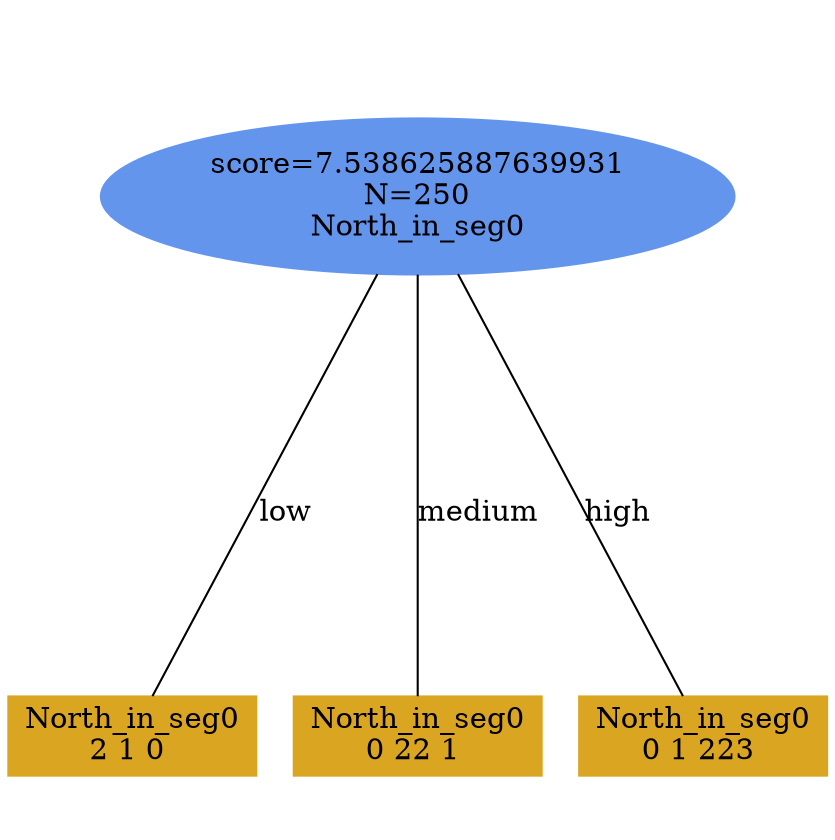 digraph "DD" {
size = "7.5,10"
ratio=1.0;
center = true;
edge [dir = none];
{ rank = same; node [shape=ellipse, style=filled, color=cornflowerblue];"158" [label="score=7.538625887639931\nN=250\nNorth_in_seg0"];}
{ rank = same; node [shape=box, style=filled, color=goldenrod];"159" [label="North_in_seg0\n2 1 0 "];}
{ rank = same; node [shape=box, style=filled, color=goldenrod];"160" [label="North_in_seg0\n0 22 1 "];}
{ rank = same; node [shape=box, style=filled, color=goldenrod];"161" [label="North_in_seg0\n0 1 223 "];}
"158" -> "159" [label = "low"];
"158" -> "160" [label = "medium"];
"158" -> "161" [label = "high"];

}